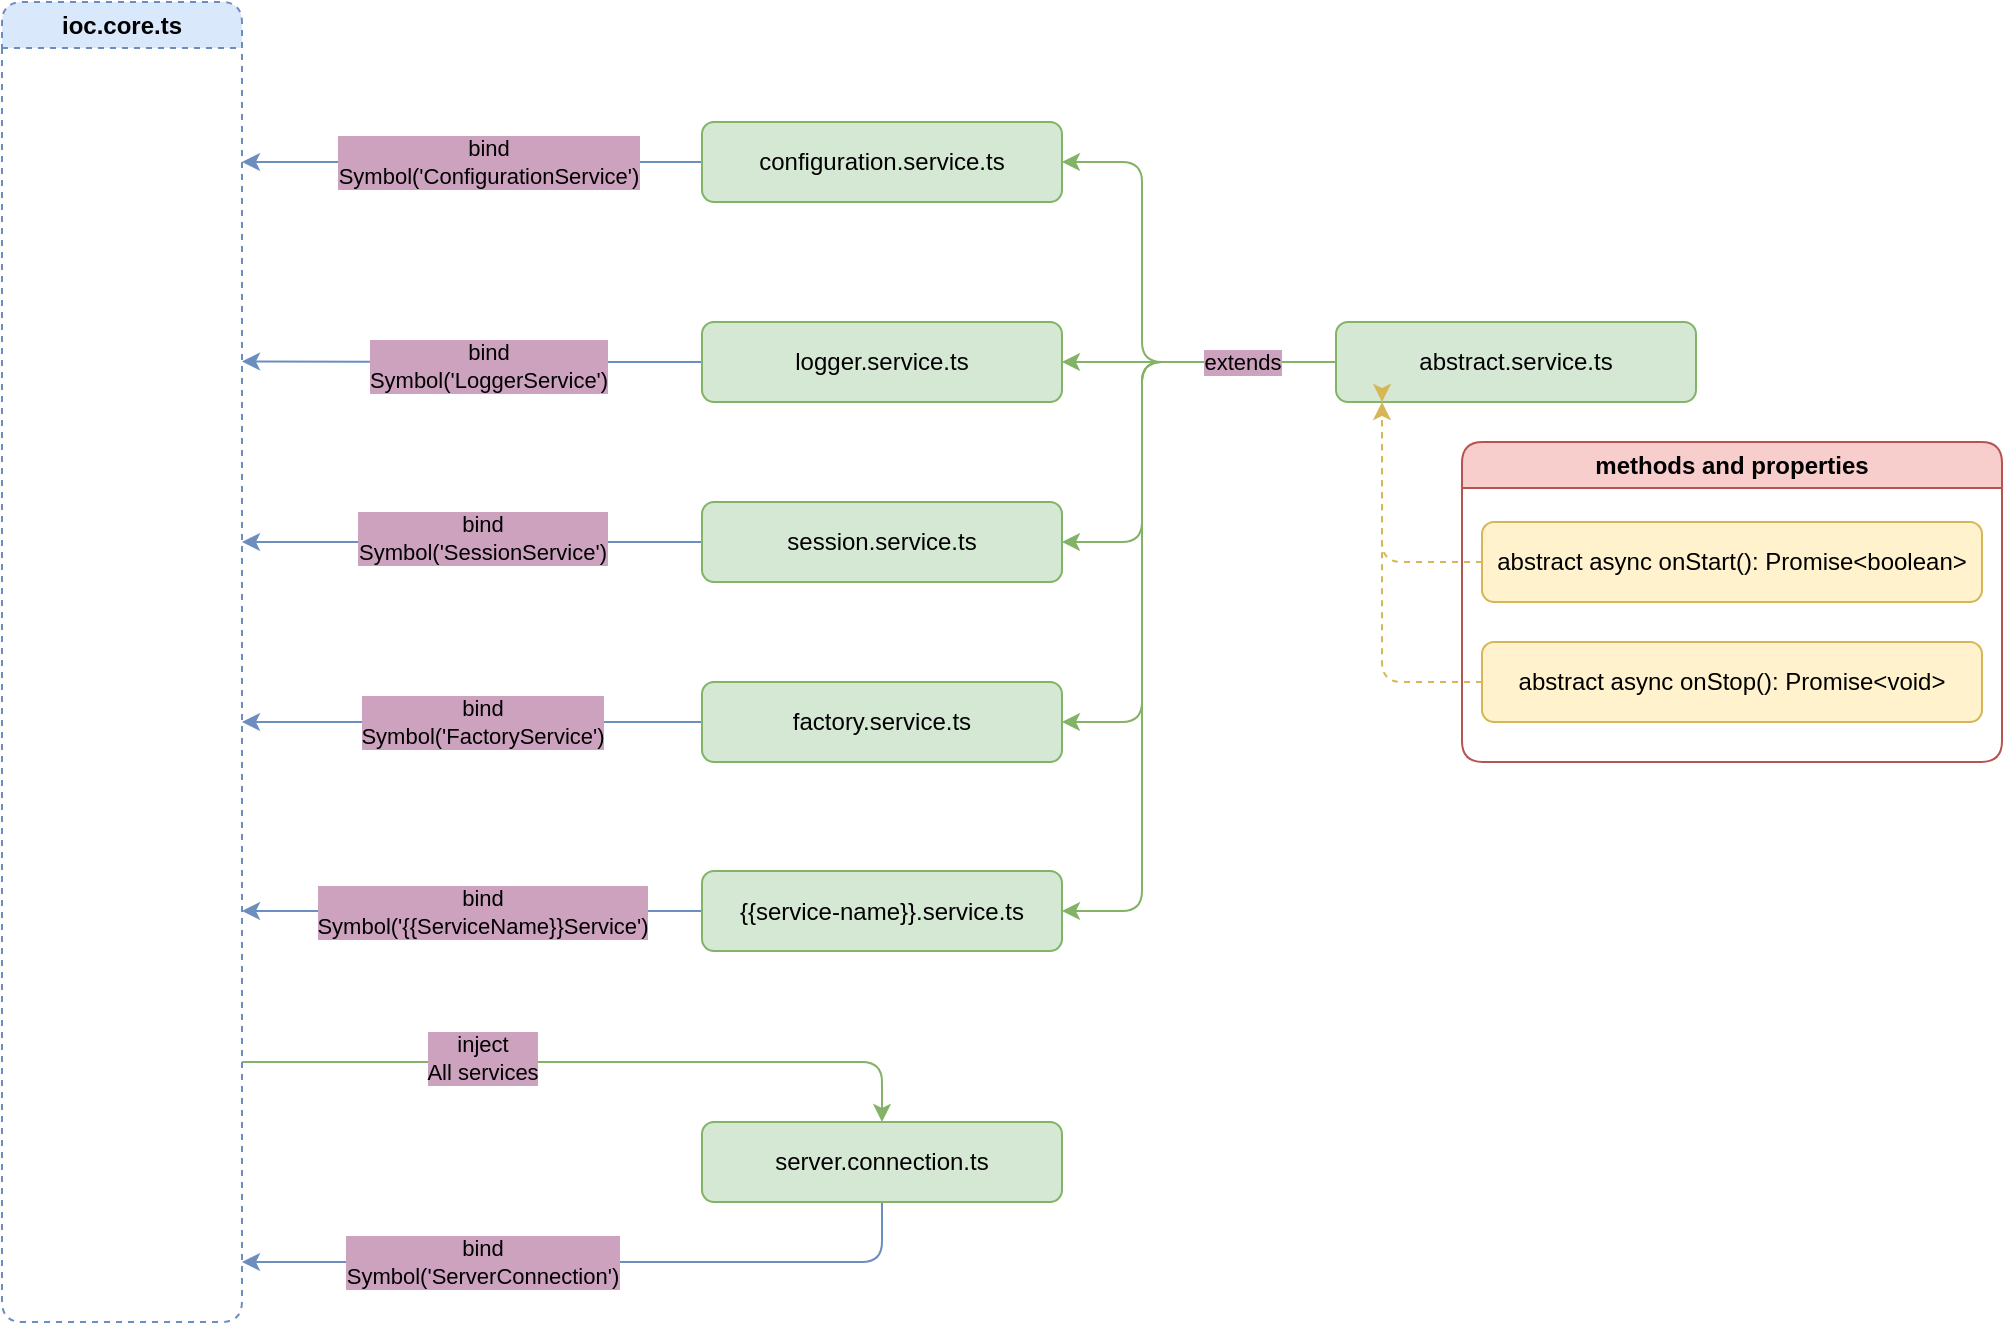 <mxfile version="21.0.10" type="github"><diagram name="Страница 1" id="ZA1Rm6IjLGDk2ZopH6YO"><mxGraphModel dx="1707" dy="395" grid="1" gridSize="10" guides="1" tooltips="1" connect="1" arrows="1" fold="1" page="1" pageScale="1" pageWidth="827" pageHeight="1169" math="0" shadow="0"><root><mxCell id="0"/><mxCell id="1" parent="0"/><mxCell id="AeIgJ68vbdkvwLfyYXQp-34" style="edgeStyle=orthogonalEdgeStyle;rounded=1;orthogonalLoop=1;jettySize=auto;html=1;entryX=0.5;entryY=0;entryDx=0;entryDy=0;fillColor=#d5e8d4;strokeColor=#82b366;" parent="1" target="AeIgJ68vbdkvwLfyYXQp-33" edge="1"><mxGeometry relative="1" as="geometry"><mxPoint x="100" y="660" as="sourcePoint"/><Array as="points"><mxPoint x="100" y="660"/><mxPoint x="420" y="660"/></Array></mxGeometry></mxCell><mxCell id="AeIgJ68vbdkvwLfyYXQp-35" value="inject&lt;br&gt;All services" style="edgeLabel;html=1;align=center;verticalAlign=middle;resizable=0;points=[];labelBackgroundColor=#CDA2BE;" parent="AeIgJ68vbdkvwLfyYXQp-34" vertex="1" connectable="0"><mxGeometry x="-0.187" y="2" relative="1" as="geometry"><mxPoint x="-23" as="offset"/></mxGeometry></mxCell><mxCell id="AeIgJ68vbdkvwLfyYXQp-1" value="ioc.core.ts" style="swimlane;whiteSpace=wrap;html=1;rounded=1;dashed=1;fillColor=#dae8fc;strokeColor=#6c8ebf;" parent="1" vertex="1"><mxGeometry x="-20" y="130" width="120" height="660" as="geometry"/></mxCell><mxCell id="AeIgJ68vbdkvwLfyYXQp-2" style="edgeStyle=orthogonalEdgeStyle;rounded=0;orthogonalLoop=1;jettySize=auto;html=1;fillColor=#dae8fc;strokeColor=#6c8ebf;" parent="1" source="AeIgJ68vbdkvwLfyYXQp-4" edge="1"><mxGeometry relative="1" as="geometry"><mxPoint x="100.0" y="210" as="targetPoint"/></mxGeometry></mxCell><mxCell id="AeIgJ68vbdkvwLfyYXQp-3" value="bind&lt;br&gt;Symbol('ConfigurationService')" style="edgeLabel;html=1;align=center;verticalAlign=middle;resizable=0;points=[];labelBackgroundColor=#CDA2BE;" parent="AeIgJ68vbdkvwLfyYXQp-2" vertex="1" connectable="0"><mxGeometry x="-0.066" relative="1" as="geometry"><mxPoint as="offset"/></mxGeometry></mxCell><mxCell id="AeIgJ68vbdkvwLfyYXQp-4" value="configuration.service.ts" style="rounded=1;whiteSpace=wrap;html=1;fillColor=#d5e8d4;strokeColor=#82b366;" parent="1" vertex="1"><mxGeometry x="330" y="190" width="180" height="40" as="geometry"/></mxCell><mxCell id="AeIgJ68vbdkvwLfyYXQp-5" style="edgeStyle=orthogonalEdgeStyle;rounded=0;orthogonalLoop=1;jettySize=auto;html=1;exitX=0;exitY=0.5;exitDx=0;exitDy=0;fillColor=#dae8fc;strokeColor=#6c8ebf;" parent="1" source="AeIgJ68vbdkvwLfyYXQp-6" edge="1"><mxGeometry relative="1" as="geometry"><mxPoint x="100.0" y="309.714" as="targetPoint"/></mxGeometry></mxCell><mxCell id="AeIgJ68vbdkvwLfyYXQp-6" value="logger.service.ts" style="rounded=1;whiteSpace=wrap;html=1;fillColor=#d5e8d4;strokeColor=#82b366;" parent="1" vertex="1"><mxGeometry x="330" y="290" width="180" height="40" as="geometry"/></mxCell><mxCell id="AeIgJ68vbdkvwLfyYXQp-7" style="edgeStyle=orthogonalEdgeStyle;rounded=0;orthogonalLoop=1;jettySize=auto;html=1;fillColor=#dae8fc;strokeColor=#6c8ebf;" parent="1" source="AeIgJ68vbdkvwLfyYXQp-9" edge="1"><mxGeometry relative="1" as="geometry"><mxPoint x="100.0" y="400" as="targetPoint"/><Array as="points"><mxPoint x="220" y="400"/><mxPoint x="220" y="400"/></Array></mxGeometry></mxCell><mxCell id="AeIgJ68vbdkvwLfyYXQp-8" value="bind&lt;br&gt;Symbol('SessionService')" style="edgeLabel;html=1;align=center;verticalAlign=middle;resizable=0;points=[];labelBackgroundColor=#CDA2BE;" parent="AeIgJ68vbdkvwLfyYXQp-7" vertex="1" connectable="0"><mxGeometry x="0.083" y="-2" relative="1" as="geometry"><mxPoint x="14" as="offset"/></mxGeometry></mxCell><mxCell id="AeIgJ68vbdkvwLfyYXQp-9" value="session.service.ts" style="rounded=1;whiteSpace=wrap;html=1;fillColor=#d5e8d4;strokeColor=#82b366;" parent="1" vertex="1"><mxGeometry x="330" y="380" width="180" height="40" as="geometry"/></mxCell><mxCell id="AeIgJ68vbdkvwLfyYXQp-10" value="bind&lt;br&gt;Symbol('LoggerService')" style="edgeLabel;html=1;align=center;verticalAlign=middle;resizable=0;points=[];labelBackgroundColor=#CDA2BE;" parent="1" vertex="1" connectable="0"><mxGeometry x="219.997" y="230" as="geometry"><mxPoint x="3" y="82" as="offset"/></mxGeometry></mxCell><mxCell id="AeIgJ68vbdkvwLfyYXQp-11" style="edgeStyle=orthogonalEdgeStyle;rounded=1;orthogonalLoop=1;jettySize=auto;html=1;entryX=1;entryY=0.5;entryDx=0;entryDy=0;fillColor=#d5e8d4;strokeColor=#82b366;" parent="1" source="AeIgJ68vbdkvwLfyYXQp-15" target="AeIgJ68vbdkvwLfyYXQp-4" edge="1"><mxGeometry relative="1" as="geometry"><Array as="points"><mxPoint x="550" y="310"/><mxPoint x="550" y="210"/></Array></mxGeometry></mxCell><mxCell id="AeIgJ68vbdkvwLfyYXQp-12" style="edgeStyle=orthogonalEdgeStyle;rounded=1;orthogonalLoop=1;jettySize=auto;html=1;entryX=1;entryY=0.5;entryDx=0;entryDy=0;fillColor=#d5e8d4;strokeColor=#82b366;" parent="1" source="AeIgJ68vbdkvwLfyYXQp-15" target="AeIgJ68vbdkvwLfyYXQp-6" edge="1"><mxGeometry relative="1" as="geometry"/></mxCell><mxCell id="AeIgJ68vbdkvwLfyYXQp-13" style="edgeStyle=orthogonalEdgeStyle;rounded=1;orthogonalLoop=1;jettySize=auto;html=1;entryX=1;entryY=0.5;entryDx=0;entryDy=0;fillColor=#d5e8d4;strokeColor=#82b366;" parent="1" source="AeIgJ68vbdkvwLfyYXQp-15" target="AeIgJ68vbdkvwLfyYXQp-9" edge="1"><mxGeometry relative="1" as="geometry"><Array as="points"><mxPoint x="550" y="310"/><mxPoint x="550" y="400"/></Array></mxGeometry></mxCell><mxCell id="AeIgJ68vbdkvwLfyYXQp-27" style="edgeStyle=orthogonalEdgeStyle;rounded=1;orthogonalLoop=1;jettySize=auto;html=1;entryX=1;entryY=0.5;entryDx=0;entryDy=0;fillColor=#d5e8d4;strokeColor=#82b366;" parent="1" source="AeIgJ68vbdkvwLfyYXQp-15" target="AeIgJ68vbdkvwLfyYXQp-22" edge="1"><mxGeometry relative="1" as="geometry"><Array as="points"><mxPoint x="550" y="310"/><mxPoint x="550" y="490"/></Array></mxGeometry></mxCell><mxCell id="AeIgJ68vbdkvwLfyYXQp-28" style="edgeStyle=orthogonalEdgeStyle;rounded=1;orthogonalLoop=1;jettySize=auto;html=1;entryX=1;entryY=0.5;entryDx=0;entryDy=0;fillColor=#d5e8d4;strokeColor=#82b366;" parent="1" source="AeIgJ68vbdkvwLfyYXQp-15" target="AeIgJ68vbdkvwLfyYXQp-24" edge="1"><mxGeometry relative="1" as="geometry"><Array as="points"><mxPoint x="550" y="310"/><mxPoint x="550" y="584"/></Array></mxGeometry></mxCell><mxCell id="WUlzfi_L-0uggRnup-Bh-2" value="extends" style="edgeLabel;html=1;align=center;verticalAlign=middle;resizable=0;points=[];labelBackgroundColor=#CDA2BE;" vertex="1" connectable="0" parent="AeIgJ68vbdkvwLfyYXQp-28"><mxGeometry x="-0.82" y="-3" relative="1" as="geometry"><mxPoint x="-10" y="3" as="offset"/></mxGeometry></mxCell><mxCell id="AeIgJ68vbdkvwLfyYXQp-15" value="abstract.service.ts" style="rounded=1;whiteSpace=wrap;html=1;fillColor=#d5e8d4;strokeColor=#82b366;" parent="1" vertex="1"><mxGeometry x="647" y="290" width="180" height="40" as="geometry"/></mxCell><mxCell id="AeIgJ68vbdkvwLfyYXQp-16" value="methods and properties" style="swimlane;whiteSpace=wrap;html=1;fillColor=#f8cecc;strokeColor=#b85450;rounded=1;" parent="1" vertex="1"><mxGeometry x="710" y="350" width="270" height="160" as="geometry"/></mxCell><mxCell id="AeIgJ68vbdkvwLfyYXQp-17" value="abstract async onStart(): Promise&amp;lt;boolean&amp;gt;" style="rounded=1;whiteSpace=wrap;html=1;fillColor=#fff2cc;strokeColor=#d6b656;" parent="AeIgJ68vbdkvwLfyYXQp-16" vertex="1"><mxGeometry x="10" y="40" width="250" height="40" as="geometry"/></mxCell><mxCell id="AeIgJ68vbdkvwLfyYXQp-18" value="abstract async onStop(): Promise&amp;lt;void&amp;gt;" style="rounded=1;whiteSpace=wrap;html=1;fillColor=#fff2cc;strokeColor=#d6b656;" parent="AeIgJ68vbdkvwLfyYXQp-16" vertex="1"><mxGeometry x="10" y="100" width="250" height="40" as="geometry"/></mxCell><mxCell id="AeIgJ68vbdkvwLfyYXQp-19" style="edgeStyle=orthogonalEdgeStyle;rounded=1;orthogonalLoop=1;jettySize=auto;html=1;exitX=0;exitY=0.5;exitDx=0;exitDy=0;fillColor=#fff2cc;strokeColor=#d6b656;dashed=1;" parent="1" source="AeIgJ68vbdkvwLfyYXQp-17" edge="1"><mxGeometry relative="1" as="geometry"><mxPoint x="670" y="330" as="targetPoint"/><Array as="points"><mxPoint x="670" y="410"/><mxPoint x="670" y="329"/></Array></mxGeometry></mxCell><mxCell id="AeIgJ68vbdkvwLfyYXQp-20" style="edgeStyle=orthogonalEdgeStyle;rounded=1;orthogonalLoop=1;jettySize=auto;html=1;exitX=0;exitY=0.5;exitDx=0;exitDy=0;fillColor=#fff2cc;strokeColor=#d6b656;dashed=1;" parent="1" source="AeIgJ68vbdkvwLfyYXQp-18" target="AeIgJ68vbdkvwLfyYXQp-15" edge="1"><mxGeometry relative="1" as="geometry"><mxPoint x="696" y="330" as="targetPoint"/><Array as="points"><mxPoint x="670" y="470"/></Array></mxGeometry></mxCell><mxCell id="AeIgJ68vbdkvwLfyYXQp-21" style="edgeStyle=orthogonalEdgeStyle;rounded=0;orthogonalLoop=1;jettySize=auto;html=1;fillColor=#dae8fc;strokeColor=#6c8ebf;" parent="1" source="AeIgJ68vbdkvwLfyYXQp-22" edge="1"><mxGeometry relative="1" as="geometry"><mxPoint x="100.0" y="490" as="targetPoint"/></mxGeometry></mxCell><mxCell id="AeIgJ68vbdkvwLfyYXQp-22" value="factory.service.ts" style="rounded=1;whiteSpace=wrap;html=1;fillColor=#d5e8d4;strokeColor=#82b366;" parent="1" vertex="1"><mxGeometry x="330" y="470" width="180" height="40" as="geometry"/></mxCell><mxCell id="AeIgJ68vbdkvwLfyYXQp-23" value="bind&lt;br&gt;Symbol('FactoryService')" style="edgeLabel;html=1;align=center;verticalAlign=middle;resizable=0;points=[];labelBackgroundColor=#CDA2BE;" parent="1" vertex="1" connectable="0"><mxGeometry x="219.995" y="490.0" as="geometry"/></mxCell><mxCell id="AeIgJ68vbdkvwLfyYXQp-29" style="edgeStyle=orthogonalEdgeStyle;rounded=0;orthogonalLoop=1;jettySize=auto;html=1;fillColor=#dae8fc;strokeColor=#6c8ebf;" parent="1" source="AeIgJ68vbdkvwLfyYXQp-24" edge="1"><mxGeometry relative="1" as="geometry"><mxPoint x="100.0" y="584.5" as="targetPoint"/></mxGeometry></mxCell><mxCell id="AeIgJ68vbdkvwLfyYXQp-24" value="{{service-name}}.service.ts" style="rounded=1;whiteSpace=wrap;html=1;fillColor=#d5e8d4;strokeColor=#82b366;" parent="1" vertex="1"><mxGeometry x="330" y="564.5" width="180" height="40" as="geometry"/></mxCell><mxCell id="AeIgJ68vbdkvwLfyYXQp-32" value="bind&lt;br&gt;Symbol('{{ServiceName}}Service')" style="edgeLabel;html=1;align=center;verticalAlign=middle;resizable=0;points=[];labelBackgroundColor=#CDA2BE;" parent="1" vertex="1" connectable="0"><mxGeometry x="219.995" y="585.0" as="geometry"/></mxCell><mxCell id="AeIgJ68vbdkvwLfyYXQp-37" style="edgeStyle=orthogonalEdgeStyle;rounded=1;orthogonalLoop=1;jettySize=auto;html=1;exitX=0.5;exitY=1;exitDx=0;exitDy=0;fillColor=#dae8fc;strokeColor=#6c8ebf;" parent="1" source="AeIgJ68vbdkvwLfyYXQp-33" edge="1"><mxGeometry relative="1" as="geometry"><mxPoint x="100" y="760" as="targetPoint"/><Array as="points"><mxPoint x="420" y="760"/><mxPoint x="100" y="760"/></Array></mxGeometry></mxCell><mxCell id="AeIgJ68vbdkvwLfyYXQp-40" value="bind&lt;br&gt;Symbol('ServerConnection')" style="edgeLabel;html=1;align=center;verticalAlign=middle;resizable=0;points=[];labelBackgroundColor=#CDA2BE;" parent="AeIgJ68vbdkvwLfyYXQp-37" vertex="1" connectable="0"><mxGeometry x="0.337" y="4" relative="1" as="geometry"><mxPoint x="4" y="-4" as="offset"/></mxGeometry></mxCell><mxCell id="AeIgJ68vbdkvwLfyYXQp-33" value="server.connection.ts" style="rounded=1;whiteSpace=wrap;html=1;fillColor=#d5e8d4;strokeColor=#82b366;" parent="1" vertex="1"><mxGeometry x="330" y="690" width="180" height="40" as="geometry"/></mxCell></root></mxGraphModel></diagram></mxfile>